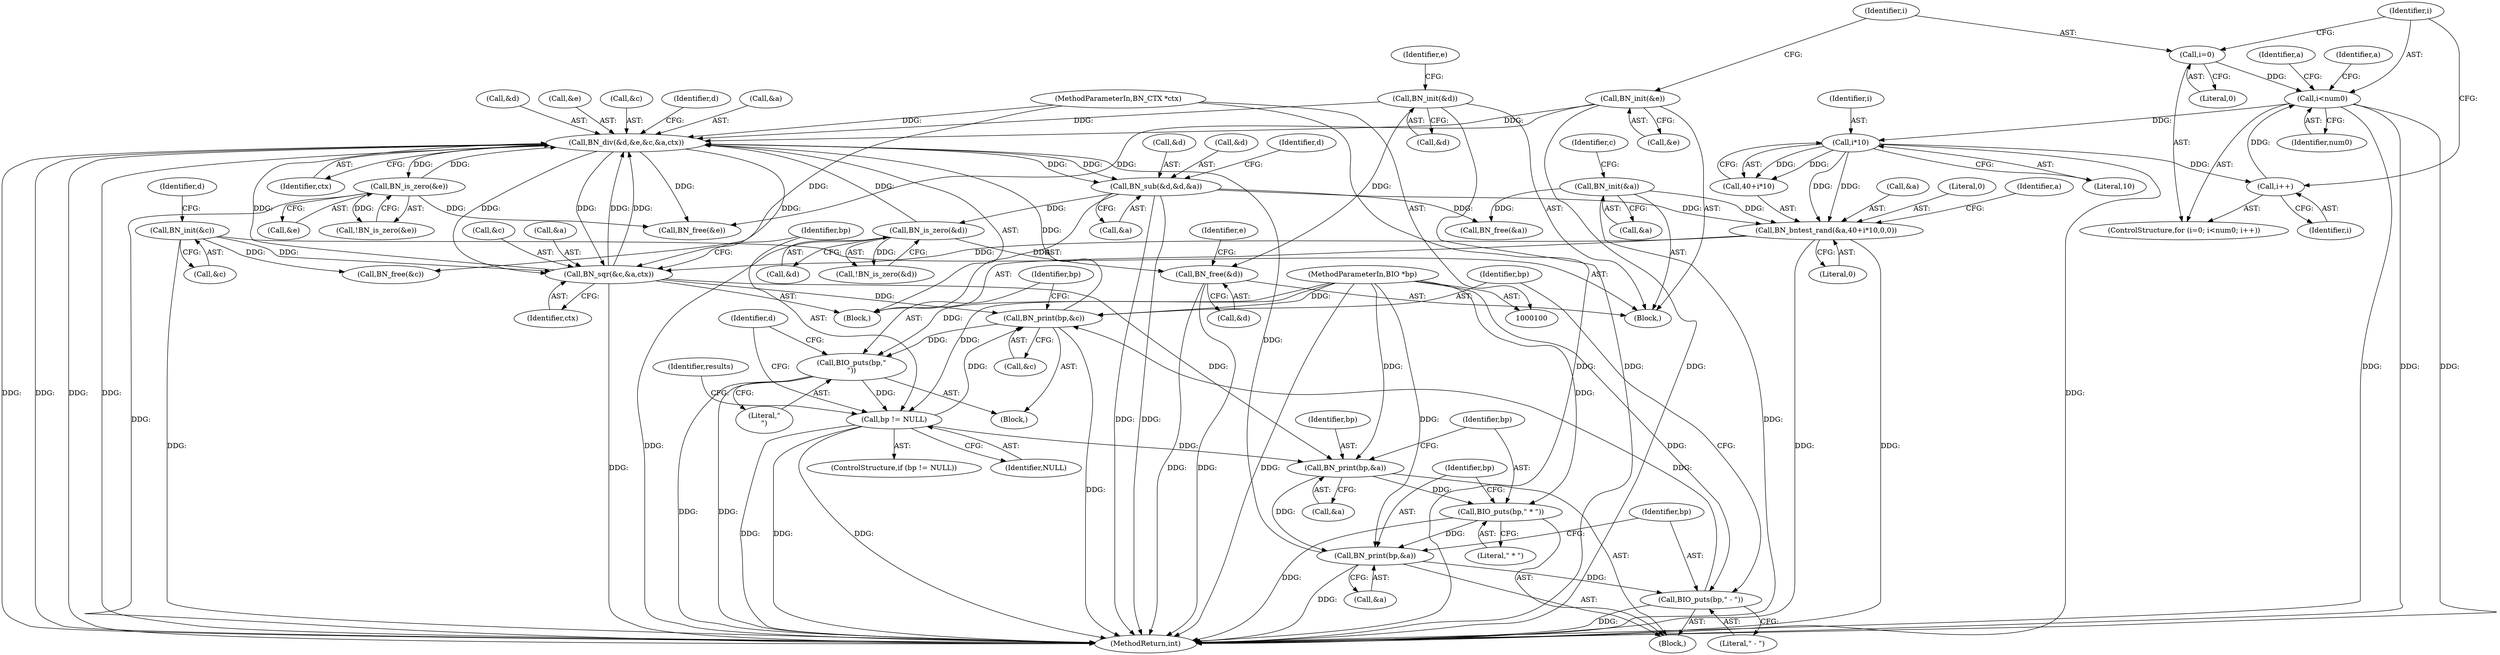 digraph "1_openssl_a7a44ba55cb4f884c6bc9ceac90072dea38e66d0_3@API" {
"1000221" [label="(Call,BN_free(&d))"];
"1000202" [label="(Call,BN_is_zero(&d))"];
"1000192" [label="(Call,BN_sub(&d,&d,&a))"];
"1000182" [label="(Call,BN_div(&d,&e,&c,&a,ctx))"];
"1000115" [label="(Call,BN_init(&d))"];
"1000206" [label="(Call,BN_is_zero(&e))"];
"1000118" [label="(Call,BN_init(&e))"];
"1000175" [label="(Call,BN_print(bp,&c))"];
"1000153" [label="(Call,bp != NULL)"];
"1000179" [label="(Call,BIO_puts(bp,\"\n\"))"];
"1000101" [label="(MethodParameterIn,BIO *bp)"];
"1000172" [label="(Call,BIO_puts(bp,\" - \"))"];
"1000168" [label="(Call,BN_print(bp,&a))"];
"1000165" [label="(Call,BIO_puts(bp,\" * \"))"];
"1000161" [label="(Call,BN_print(bp,&a))"];
"1000146" [label="(Call,BN_sqr(&c,&a,ctx))"];
"1000112" [label="(Call,BN_init(&c))"];
"1000131" [label="(Call,BN_bntest_rand(&a,40+i*10,0,0))"];
"1000109" [label="(Call,BN_init(&a))"];
"1000136" [label="(Call,i*10)"];
"1000125" [label="(Call,i<num0)"];
"1000122" [label="(Call,i=0)"];
"1000128" [label="(Call,i++)"];
"1000102" [label="(MethodParameterIn,BN_CTX *ctx)"];
"1000205" [label="(Call,!BN_is_zero(&e))"];
"1000195" [label="(Call,&d)"];
"1000217" [label="(Identifier,a)"];
"1000185" [label="(Call,&e)"];
"1000110" [label="(Call,&a)"];
"1000155" [label="(Identifier,NULL)"];
"1000169" [label="(Identifier,bp)"];
"1000218" [label="(Call,BN_free(&c))"];
"1000152" [label="(ControlStructure,if (bp != NULL))"];
"1000161" [label="(Call,BN_print(bp,&a))"];
"1000177" [label="(Call,&c)"];
"1000131" [label="(Call,BN_bntest_rand(&a,40+i*10,0,0))"];
"1000204" [label="(Identifier,d)"];
"1000207" [label="(Call,&e)"];
"1000114" [label="(Identifier,c)"];
"1000191" [label="(Identifier,ctx)"];
"1000103" [label="(Block,)"];
"1000147" [label="(Call,&c)"];
"1000124" [label="(Literal,0)"];
"1000167" [label="(Literal,\" * \")"];
"1000172" [label="(Call,BIO_puts(bp,\" - \"))"];
"1000154" [label="(Identifier,bp)"];
"1000193" [label="(Call,&d)"];
"1000182" [label="(Call,BN_div(&d,&e,&c,&a,ctx))"];
"1000176" [label="(Identifier,bp)"];
"1000203" [label="(Call,&d)"];
"1000113" [label="(Call,&c)"];
"1000120" [label="(Identifier,e)"];
"1000139" [label="(Literal,0)"];
"1000162" [label="(Identifier,bp)"];
"1000187" [label="(Call,&c)"];
"1000153" [label="(Call,bp != NULL)"];
"1000160" [label="(Block,)"];
"1000222" [label="(Call,&d)"];
"1000221" [label="(Call,BN_free(&d))"];
"1000165" [label="(Call,BIO_puts(bp,\" * \"))"];
"1000146" [label="(Call,BN_sqr(&c,&a,ctx))"];
"1000121" [label="(ControlStructure,for (i=0; i<num0; i++))"];
"1000194" [label="(Identifier,d)"];
"1000130" [label="(Block,)"];
"1000129" [label="(Identifier,i)"];
"1000102" [label="(MethodParameterIn,BN_CTX *ctx)"];
"1000197" [label="(Call,&a)"];
"1000168" [label="(Call,BN_print(bp,&a))"];
"1000128" [label="(Call,i++)"];
"1000101" [label="(MethodParameterIn,BIO *bp)"];
"1000119" [label="(Call,&e)"];
"1000122" [label="(Call,i=0)"];
"1000226" [label="(Identifier,e)"];
"1000170" [label="(Call,&a)"];
"1000206" [label="(Call,BN_is_zero(&e))"];
"1000159" [label="(Identifier,results)"];
"1000192" [label="(Call,BN_sub(&d,&d,&a))"];
"1000140" [label="(Literal,0)"];
"1000180" [label="(Identifier,bp)"];
"1000181" [label="(Literal,\"\n\")"];
"1000125" [label="(Call,i<num0)"];
"1000116" [label="(Call,&d)"];
"1000137" [label="(Identifier,i)"];
"1000173" [label="(Identifier,bp)"];
"1000127" [label="(Identifier,num0)"];
"1000118" [label="(Call,BN_init(&e))"];
"1000215" [label="(Call,BN_free(&a))"];
"1000115" [label="(Call,BN_init(&d))"];
"1000126" [label="(Identifier,i)"];
"1000201" [label="(Call,!BN_is_zero(&d))"];
"1000189" [label="(Call,&a)"];
"1000138" [label="(Literal,10)"];
"1000175" [label="(Call,BN_print(bp,&c))"];
"1000112" [label="(Call,BN_init(&c))"];
"1000117" [label="(Identifier,d)"];
"1000229" [label="(MethodReturn,int)"];
"1000163" [label="(Call,&a)"];
"1000149" [label="(Call,&a)"];
"1000109" [label="(Call,BN_init(&a))"];
"1000179" [label="(Call,BIO_puts(bp,\"\n\"))"];
"1000224" [label="(Call,BN_free(&e))"];
"1000174" [label="(Literal,\" - \")"];
"1000166" [label="(Identifier,bp)"];
"1000202" [label="(Call,BN_is_zero(&d))"];
"1000151" [label="(Identifier,ctx)"];
"1000143" [label="(Identifier,a)"];
"1000132" [label="(Call,&a)"];
"1000156" [label="(Block,)"];
"1000123" [label="(Identifier,i)"];
"1000184" [label="(Identifier,d)"];
"1000133" [label="(Identifier,a)"];
"1000136" [label="(Call,i*10)"];
"1000183" [label="(Call,&d)"];
"1000134" [label="(Call,40+i*10)"];
"1000221" -> "1000103"  [label="AST: "];
"1000221" -> "1000222"  [label="CFG: "];
"1000222" -> "1000221"  [label="AST: "];
"1000226" -> "1000221"  [label="CFG: "];
"1000221" -> "1000229"  [label="DDG: "];
"1000221" -> "1000229"  [label="DDG: "];
"1000202" -> "1000221"  [label="DDG: "];
"1000115" -> "1000221"  [label="DDG: "];
"1000202" -> "1000201"  [label="AST: "];
"1000202" -> "1000203"  [label="CFG: "];
"1000203" -> "1000202"  [label="AST: "];
"1000201" -> "1000202"  [label="CFG: "];
"1000202" -> "1000229"  [label="DDG: "];
"1000202" -> "1000182"  [label="DDG: "];
"1000202" -> "1000201"  [label="DDG: "];
"1000192" -> "1000202"  [label="DDG: "];
"1000192" -> "1000130"  [label="AST: "];
"1000192" -> "1000197"  [label="CFG: "];
"1000193" -> "1000192"  [label="AST: "];
"1000195" -> "1000192"  [label="AST: "];
"1000197" -> "1000192"  [label="AST: "];
"1000204" -> "1000192"  [label="CFG: "];
"1000192" -> "1000229"  [label="DDG: "];
"1000192" -> "1000229"  [label="DDG: "];
"1000192" -> "1000131"  [label="DDG: "];
"1000182" -> "1000192"  [label="DDG: "];
"1000182" -> "1000192"  [label="DDG: "];
"1000192" -> "1000215"  [label="DDG: "];
"1000182" -> "1000130"  [label="AST: "];
"1000182" -> "1000191"  [label="CFG: "];
"1000183" -> "1000182"  [label="AST: "];
"1000185" -> "1000182"  [label="AST: "];
"1000187" -> "1000182"  [label="AST: "];
"1000189" -> "1000182"  [label="AST: "];
"1000191" -> "1000182"  [label="AST: "];
"1000194" -> "1000182"  [label="CFG: "];
"1000182" -> "1000229"  [label="DDG: "];
"1000182" -> "1000229"  [label="DDG: "];
"1000182" -> "1000229"  [label="DDG: "];
"1000182" -> "1000229"  [label="DDG: "];
"1000182" -> "1000146"  [label="DDG: "];
"1000182" -> "1000146"  [label="DDG: "];
"1000115" -> "1000182"  [label="DDG: "];
"1000206" -> "1000182"  [label="DDG: "];
"1000118" -> "1000182"  [label="DDG: "];
"1000175" -> "1000182"  [label="DDG: "];
"1000146" -> "1000182"  [label="DDG: "];
"1000146" -> "1000182"  [label="DDG: "];
"1000146" -> "1000182"  [label="DDG: "];
"1000168" -> "1000182"  [label="DDG: "];
"1000102" -> "1000182"  [label="DDG: "];
"1000182" -> "1000206"  [label="DDG: "];
"1000182" -> "1000218"  [label="DDG: "];
"1000182" -> "1000224"  [label="DDG: "];
"1000115" -> "1000103"  [label="AST: "];
"1000115" -> "1000116"  [label="CFG: "];
"1000116" -> "1000115"  [label="AST: "];
"1000120" -> "1000115"  [label="CFG: "];
"1000115" -> "1000229"  [label="DDG: "];
"1000206" -> "1000205"  [label="AST: "];
"1000206" -> "1000207"  [label="CFG: "];
"1000207" -> "1000206"  [label="AST: "];
"1000205" -> "1000206"  [label="CFG: "];
"1000206" -> "1000229"  [label="DDG: "];
"1000206" -> "1000205"  [label="DDG: "];
"1000206" -> "1000224"  [label="DDG: "];
"1000118" -> "1000103"  [label="AST: "];
"1000118" -> "1000119"  [label="CFG: "];
"1000119" -> "1000118"  [label="AST: "];
"1000123" -> "1000118"  [label="CFG: "];
"1000118" -> "1000229"  [label="DDG: "];
"1000118" -> "1000224"  [label="DDG: "];
"1000175" -> "1000156"  [label="AST: "];
"1000175" -> "1000177"  [label="CFG: "];
"1000176" -> "1000175"  [label="AST: "];
"1000177" -> "1000175"  [label="AST: "];
"1000180" -> "1000175"  [label="CFG: "];
"1000175" -> "1000229"  [label="DDG: "];
"1000153" -> "1000175"  [label="DDG: "];
"1000172" -> "1000175"  [label="DDG: "];
"1000101" -> "1000175"  [label="DDG: "];
"1000146" -> "1000175"  [label="DDG: "];
"1000175" -> "1000179"  [label="DDG: "];
"1000153" -> "1000152"  [label="AST: "];
"1000153" -> "1000155"  [label="CFG: "];
"1000154" -> "1000153"  [label="AST: "];
"1000155" -> "1000153"  [label="AST: "];
"1000159" -> "1000153"  [label="CFG: "];
"1000184" -> "1000153"  [label="CFG: "];
"1000153" -> "1000229"  [label="DDG: "];
"1000153" -> "1000229"  [label="DDG: "];
"1000153" -> "1000229"  [label="DDG: "];
"1000179" -> "1000153"  [label="DDG: "];
"1000101" -> "1000153"  [label="DDG: "];
"1000153" -> "1000161"  [label="DDG: "];
"1000179" -> "1000156"  [label="AST: "];
"1000179" -> "1000181"  [label="CFG: "];
"1000180" -> "1000179"  [label="AST: "];
"1000181" -> "1000179"  [label="AST: "];
"1000184" -> "1000179"  [label="CFG: "];
"1000179" -> "1000229"  [label="DDG: "];
"1000179" -> "1000229"  [label="DDG: "];
"1000101" -> "1000179"  [label="DDG: "];
"1000101" -> "1000100"  [label="AST: "];
"1000101" -> "1000229"  [label="DDG: "];
"1000101" -> "1000161"  [label="DDG: "];
"1000101" -> "1000165"  [label="DDG: "];
"1000101" -> "1000168"  [label="DDG: "];
"1000101" -> "1000172"  [label="DDG: "];
"1000172" -> "1000160"  [label="AST: "];
"1000172" -> "1000174"  [label="CFG: "];
"1000173" -> "1000172"  [label="AST: "];
"1000174" -> "1000172"  [label="AST: "];
"1000176" -> "1000172"  [label="CFG: "];
"1000172" -> "1000229"  [label="DDG: "];
"1000168" -> "1000172"  [label="DDG: "];
"1000168" -> "1000160"  [label="AST: "];
"1000168" -> "1000170"  [label="CFG: "];
"1000169" -> "1000168"  [label="AST: "];
"1000170" -> "1000168"  [label="AST: "];
"1000173" -> "1000168"  [label="CFG: "];
"1000168" -> "1000229"  [label="DDG: "];
"1000165" -> "1000168"  [label="DDG: "];
"1000161" -> "1000168"  [label="DDG: "];
"1000165" -> "1000160"  [label="AST: "];
"1000165" -> "1000167"  [label="CFG: "];
"1000166" -> "1000165"  [label="AST: "];
"1000167" -> "1000165"  [label="AST: "];
"1000169" -> "1000165"  [label="CFG: "];
"1000165" -> "1000229"  [label="DDG: "];
"1000161" -> "1000165"  [label="DDG: "];
"1000161" -> "1000160"  [label="AST: "];
"1000161" -> "1000163"  [label="CFG: "];
"1000162" -> "1000161"  [label="AST: "];
"1000163" -> "1000161"  [label="AST: "];
"1000166" -> "1000161"  [label="CFG: "];
"1000146" -> "1000161"  [label="DDG: "];
"1000146" -> "1000130"  [label="AST: "];
"1000146" -> "1000151"  [label="CFG: "];
"1000147" -> "1000146"  [label="AST: "];
"1000149" -> "1000146"  [label="AST: "];
"1000151" -> "1000146"  [label="AST: "];
"1000154" -> "1000146"  [label="CFG: "];
"1000146" -> "1000229"  [label="DDG: "];
"1000112" -> "1000146"  [label="DDG: "];
"1000131" -> "1000146"  [label="DDG: "];
"1000102" -> "1000146"  [label="DDG: "];
"1000112" -> "1000103"  [label="AST: "];
"1000112" -> "1000113"  [label="CFG: "];
"1000113" -> "1000112"  [label="AST: "];
"1000117" -> "1000112"  [label="CFG: "];
"1000112" -> "1000229"  [label="DDG: "];
"1000112" -> "1000218"  [label="DDG: "];
"1000131" -> "1000130"  [label="AST: "];
"1000131" -> "1000140"  [label="CFG: "];
"1000132" -> "1000131"  [label="AST: "];
"1000134" -> "1000131"  [label="AST: "];
"1000139" -> "1000131"  [label="AST: "];
"1000140" -> "1000131"  [label="AST: "];
"1000143" -> "1000131"  [label="CFG: "];
"1000131" -> "1000229"  [label="DDG: "];
"1000131" -> "1000229"  [label="DDG: "];
"1000109" -> "1000131"  [label="DDG: "];
"1000136" -> "1000131"  [label="DDG: "];
"1000136" -> "1000131"  [label="DDG: "];
"1000109" -> "1000103"  [label="AST: "];
"1000109" -> "1000110"  [label="CFG: "];
"1000110" -> "1000109"  [label="AST: "];
"1000114" -> "1000109"  [label="CFG: "];
"1000109" -> "1000229"  [label="DDG: "];
"1000109" -> "1000215"  [label="DDG: "];
"1000136" -> "1000134"  [label="AST: "];
"1000136" -> "1000138"  [label="CFG: "];
"1000137" -> "1000136"  [label="AST: "];
"1000138" -> "1000136"  [label="AST: "];
"1000134" -> "1000136"  [label="CFG: "];
"1000136" -> "1000229"  [label="DDG: "];
"1000136" -> "1000128"  [label="DDG: "];
"1000136" -> "1000134"  [label="DDG: "];
"1000136" -> "1000134"  [label="DDG: "];
"1000125" -> "1000136"  [label="DDG: "];
"1000125" -> "1000121"  [label="AST: "];
"1000125" -> "1000127"  [label="CFG: "];
"1000126" -> "1000125"  [label="AST: "];
"1000127" -> "1000125"  [label="AST: "];
"1000133" -> "1000125"  [label="CFG: "];
"1000217" -> "1000125"  [label="CFG: "];
"1000125" -> "1000229"  [label="DDG: "];
"1000125" -> "1000229"  [label="DDG: "];
"1000125" -> "1000229"  [label="DDG: "];
"1000122" -> "1000125"  [label="DDG: "];
"1000128" -> "1000125"  [label="DDG: "];
"1000122" -> "1000121"  [label="AST: "];
"1000122" -> "1000124"  [label="CFG: "];
"1000123" -> "1000122"  [label="AST: "];
"1000124" -> "1000122"  [label="AST: "];
"1000126" -> "1000122"  [label="CFG: "];
"1000128" -> "1000121"  [label="AST: "];
"1000128" -> "1000129"  [label="CFG: "];
"1000129" -> "1000128"  [label="AST: "];
"1000126" -> "1000128"  [label="CFG: "];
"1000102" -> "1000100"  [label="AST: "];
"1000102" -> "1000229"  [label="DDG: "];
}
